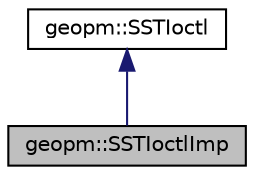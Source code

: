 digraph "geopm::SSTIoctlImp"
{
 // LATEX_PDF_SIZE
  edge [fontname="Helvetica",fontsize="10",labelfontname="Helvetica",labelfontsize="10"];
  node [fontname="Helvetica",fontsize="10",shape=record];
  Node1 [label="geopm::SSTIoctlImp",height=0.2,width=0.4,color="black", fillcolor="grey75", style="filled", fontcolor="black",tooltip=" "];
  Node2 -> Node1 [dir="back",color="midnightblue",fontsize="10",style="solid",fontname="Helvetica"];
  Node2 [label="geopm::SSTIoctl",height=0.2,width=0.4,color="black", fillcolor="white", style="filled",URL="$classgeopm_1_1_s_s_t_ioctl.html",tooltip="Defines functions that interact directly with SST ioctls."];
}
